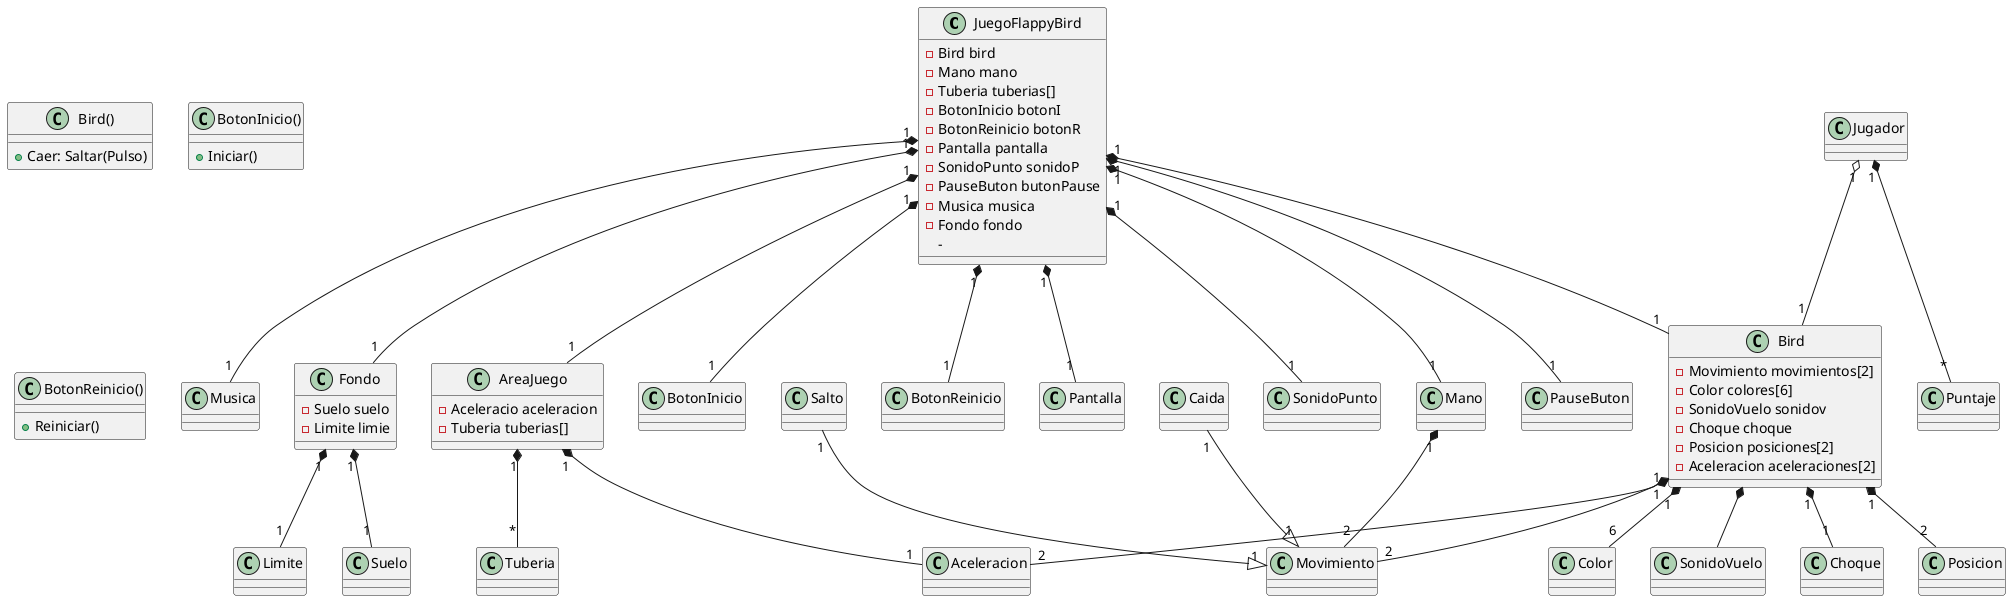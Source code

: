 @startuml flappybird 
JuegoFlappyBird "1"*--"1" Bird
JuegoFlappyBird "1"*--"1" Mano
JuegoFlappyBird "1"*--"1" AreaJuego
JuegoFlappyBird "1"*--"1" BotonInicio
JuegoFlappyBird "1"*--"1" BotonReinicio
JuegoFlappyBird "1"*--"1" Pantalla
JuegoFlappyBird "1"*--"1" SonidoPunto
JuegoFlappyBird "1"*--"1" PauseButon    
JuegoFlappyBird "1"*--"1" Musica
JuegoFlappyBird "1"*--"1" Fondo
Fondo "1"*--"1" Suelo
Fondo "1"*--"1" Limite
Bird "1"*--"1" Choque
Bird "1"*--"2" Posicion 
Bird "1"*--"6" Color
Bird "1"*--"2" Aceleracion
Bird *-- SonidoVuelo
Bird "1"*--"2" Movimiento
Salto "1"--|>"1" Movimiento
Caida "1"--|>"1" Movimiento
Mano "1"*--"2" Movimiento
AreaJuego "1"*--"1" Aceleracion
AreaJuego "1"*--"*" Tuberia
Jugador "1" o--"1" Bird
Jugador "1"*--"*" Puntaje
Class Bird(){
+Caer: Saltar(Pulso)
}
Class JuegoFlappyBird{
-Bird bird
-Mano mano
-Tuberia tuberias[]
-BotonInicio botonI
-BotonReinicio botonR
-Pantalla pantalla
-SonidoPunto sonidoP
-PauseButon butonPause
-Musica musica
-Fondo fondo
-
}
Class Fondo{
-Suelo suelo
-Limite limie
}
Class Bird{
-Movimiento movimientos[2]
-Color colores[6]
-SonidoVuelo sonidov
-Choque choque
-Posicion posiciones[2]
-Aceleracion aceleraciones[2]
}
Class BotonInicio(){
+Iniciar()
}
Class BotonReinicio(){
+Reiniciar()
}
Class AreaJuego{
-Aceleracio aceleracion
-Tuberia tuberias[]
}
@enduml
